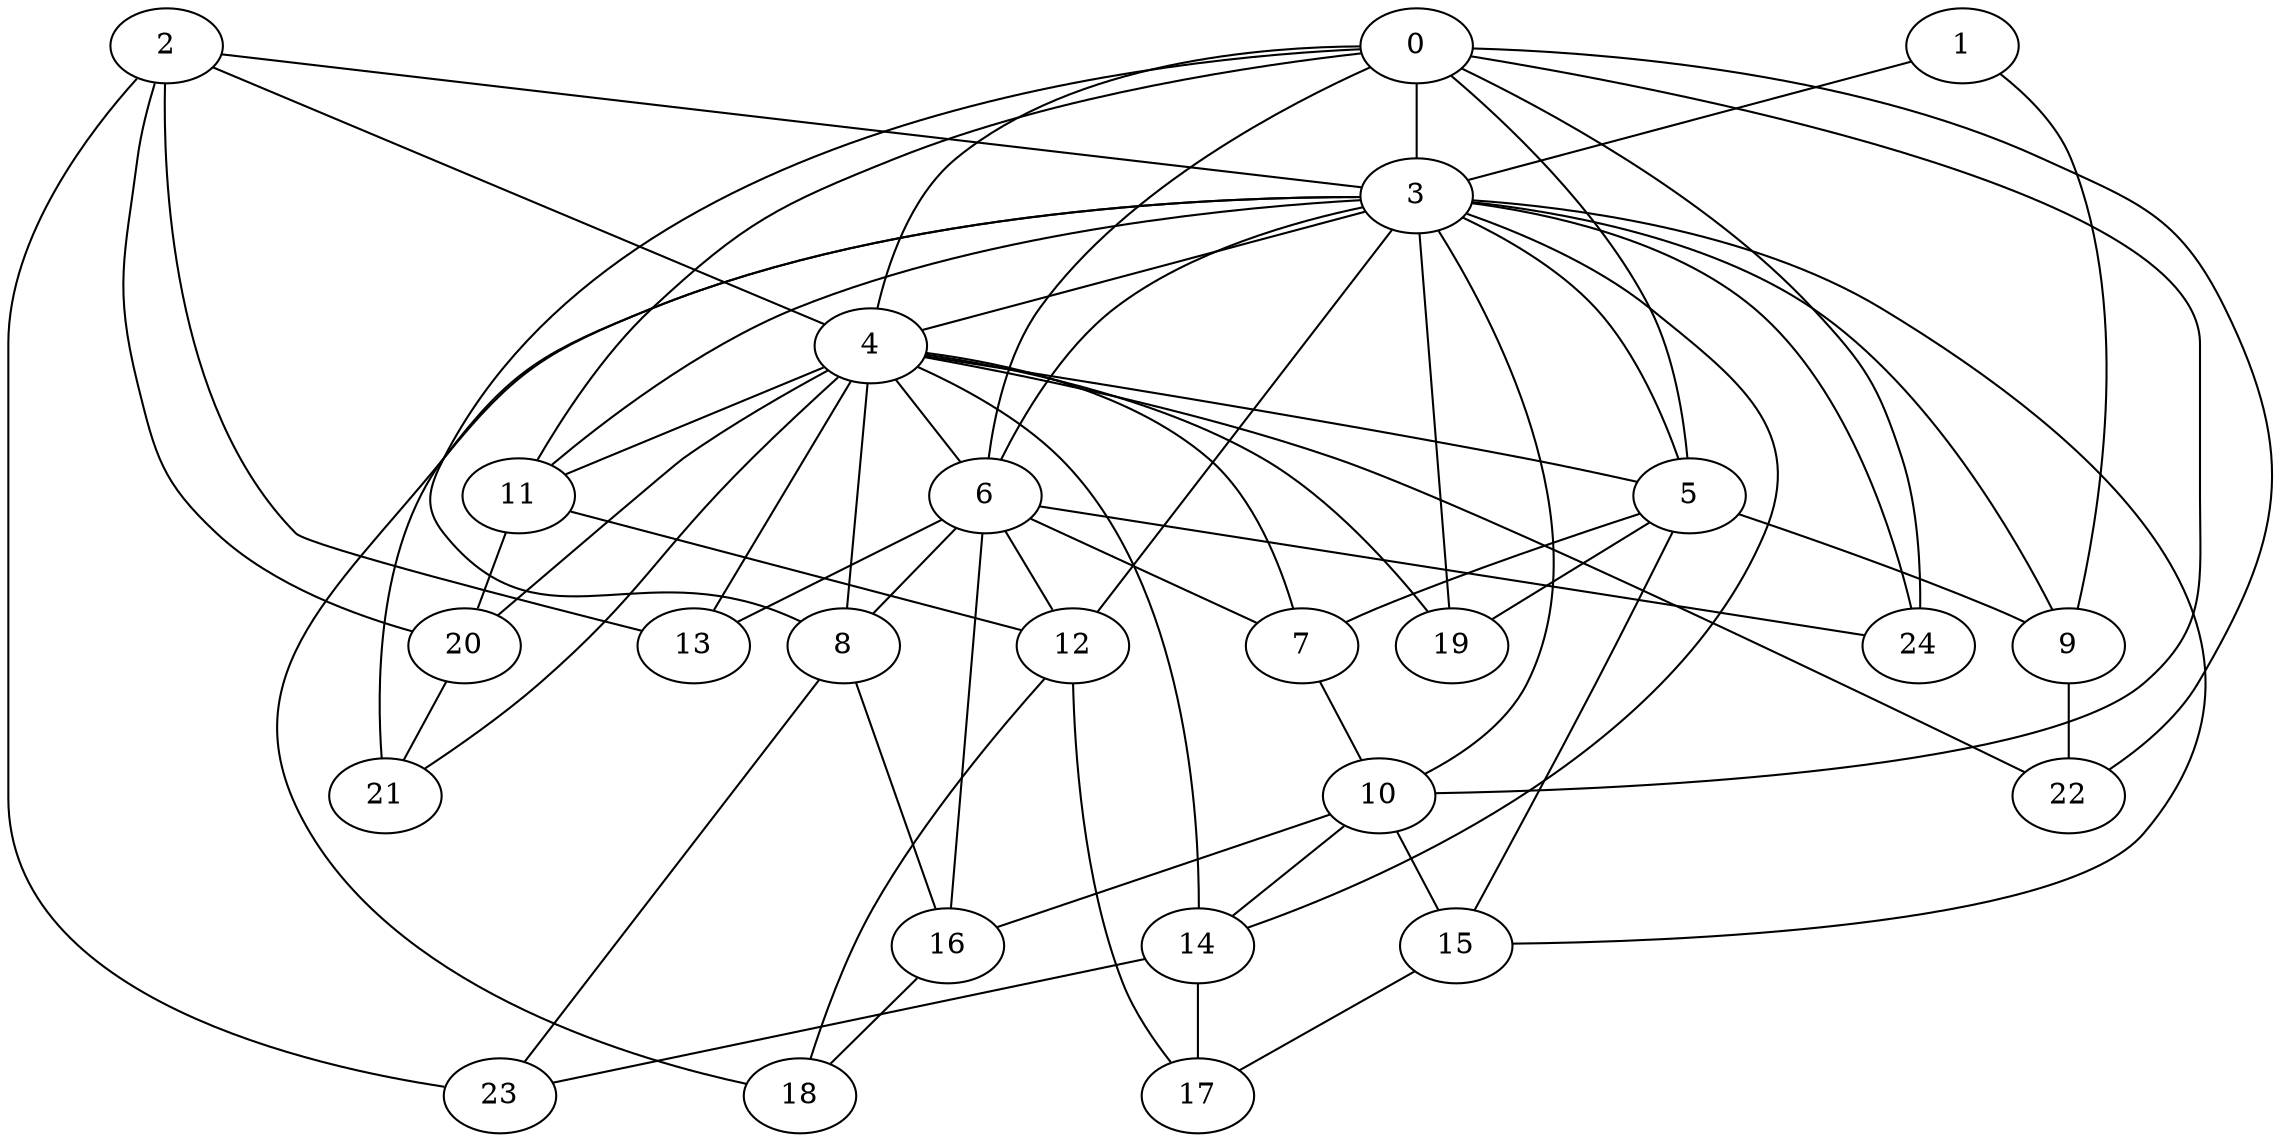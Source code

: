 strict graph "barabasi_albert_graph(25,3)" {
0;
1;
2;
3;
4;
5;
6;
7;
8;
9;
10;
11;
12;
13;
14;
15;
16;
17;
18;
19;
20;
21;
22;
23;
24;
0 -- 3  [is_available=True, prob="0.911331850698"];
0 -- 4  [is_available=True, prob="1.0"];
0 -- 5  [is_available=True, prob="0.575846851531"];
0 -- 6  [is_available=True, prob="0.452968864335"];
0 -- 8  [is_available=True, prob="0.319928894083"];
0 -- 10  [is_available=True, prob="0.1416395842"];
0 -- 11  [is_available=True, prob="0.106621872979"];
0 -- 22  [is_available=True, prob="1.0"];
0 -- 24  [is_available=True, prob="0.17011217647"];
1 -- 9  [is_available=True, prob="0.736978886239"];
1 -- 3  [is_available=True, prob="0.247731108589"];
2 -- 20  [is_available=True, prob="1.0"];
2 -- 3  [is_available=True, prob="1.0"];
2 -- 4  [is_available=True, prob="1.0"];
2 -- 13  [is_available=True, prob="0.0621512059309"];
2 -- 23  [is_available=True, prob="0.725320226672"];
3 -- 4  [is_available=True, prob="1.0"];
3 -- 5  [is_available=True, prob="0.0181742242906"];
3 -- 6  [is_available=True, prob="0.0898981685983"];
3 -- 9  [is_available=True, prob="0.710918152808"];
3 -- 10  [is_available=True, prob="0.378808421154"];
3 -- 11  [is_available=True, prob="0.388363765584"];
3 -- 12  [is_available=True, prob="0.483595865892"];
3 -- 14  [is_available=True, prob="0.0970317156991"];
3 -- 15  [is_available=True, prob="0.105091570899"];
3 -- 18  [is_available=True, prob="0.451176723228"];
3 -- 19  [is_available=True, prob="0.616351952807"];
3 -- 21  [is_available=True, prob="0.928027678713"];
3 -- 24  [is_available=True, prob="0.0615156643315"];
4 -- 5  [is_available=True, prob="0.731706445966"];
4 -- 6  [is_available=True, prob="0.467925861875"];
4 -- 7  [is_available=True, prob="1.0"];
4 -- 8  [is_available=True, prob="1.0"];
4 -- 11  [is_available=True, prob="1.0"];
4 -- 13  [is_available=True, prob="0.231684398943"];
4 -- 14  [is_available=True, prob="0.00995508128009"];
4 -- 19  [is_available=True, prob="0.64474815459"];
4 -- 20  [is_available=True, prob="0.317418401529"];
4 -- 21  [is_available=True, prob="0.839658020464"];
4 -- 22  [is_available=True, prob="1.0"];
5 -- 7  [is_available=True, prob="1.0"];
5 -- 9  [is_available=True, prob="1.0"];
5 -- 15  [is_available=True, prob="0.190735087305"];
5 -- 19  [is_available=True, prob="0.214147086979"];
6 -- 7  [is_available=True, prob="0.923857497962"];
6 -- 8  [is_available=True, prob="0.494887707687"];
6 -- 12  [is_available=True, prob="0.227796440418"];
6 -- 13  [is_available=True, prob="1.0"];
6 -- 16  [is_available=True, prob="0.0159133126386"];
6 -- 24  [is_available=True, prob="0.733226459421"];
7 -- 10  [is_available=True, prob="0.883632704298"];
8 -- 16  [is_available=True, prob="0.371125417174"];
8 -- 23  [is_available=True, prob="1.0"];
9 -- 22  [is_available=True, prob="0.702916780147"];
10 -- 14  [is_available=True, prob="0.842876500675"];
10 -- 15  [is_available=True, prob="0.441504207156"];
10 -- 16  [is_available=True, prob="0.161611089556"];
11 -- 12  [is_available=True, prob="0.972611441172"];
11 -- 20  [is_available=True, prob="0.90773283635"];
12 -- 17  [is_available=True, prob="0.151230888892"];
12 -- 18  [is_available=True, prob="0.702260023567"];
14 -- 17  [is_available=True, prob="0.850628599397"];
14 -- 23  [is_available=True, prob="0.0239609075014"];
15 -- 17  [is_available=True, prob="0.426373250314"];
16 -- 18  [is_available=True, prob="0.244107969234"];
20 -- 21  [is_available=True, prob="1.0"];
}
